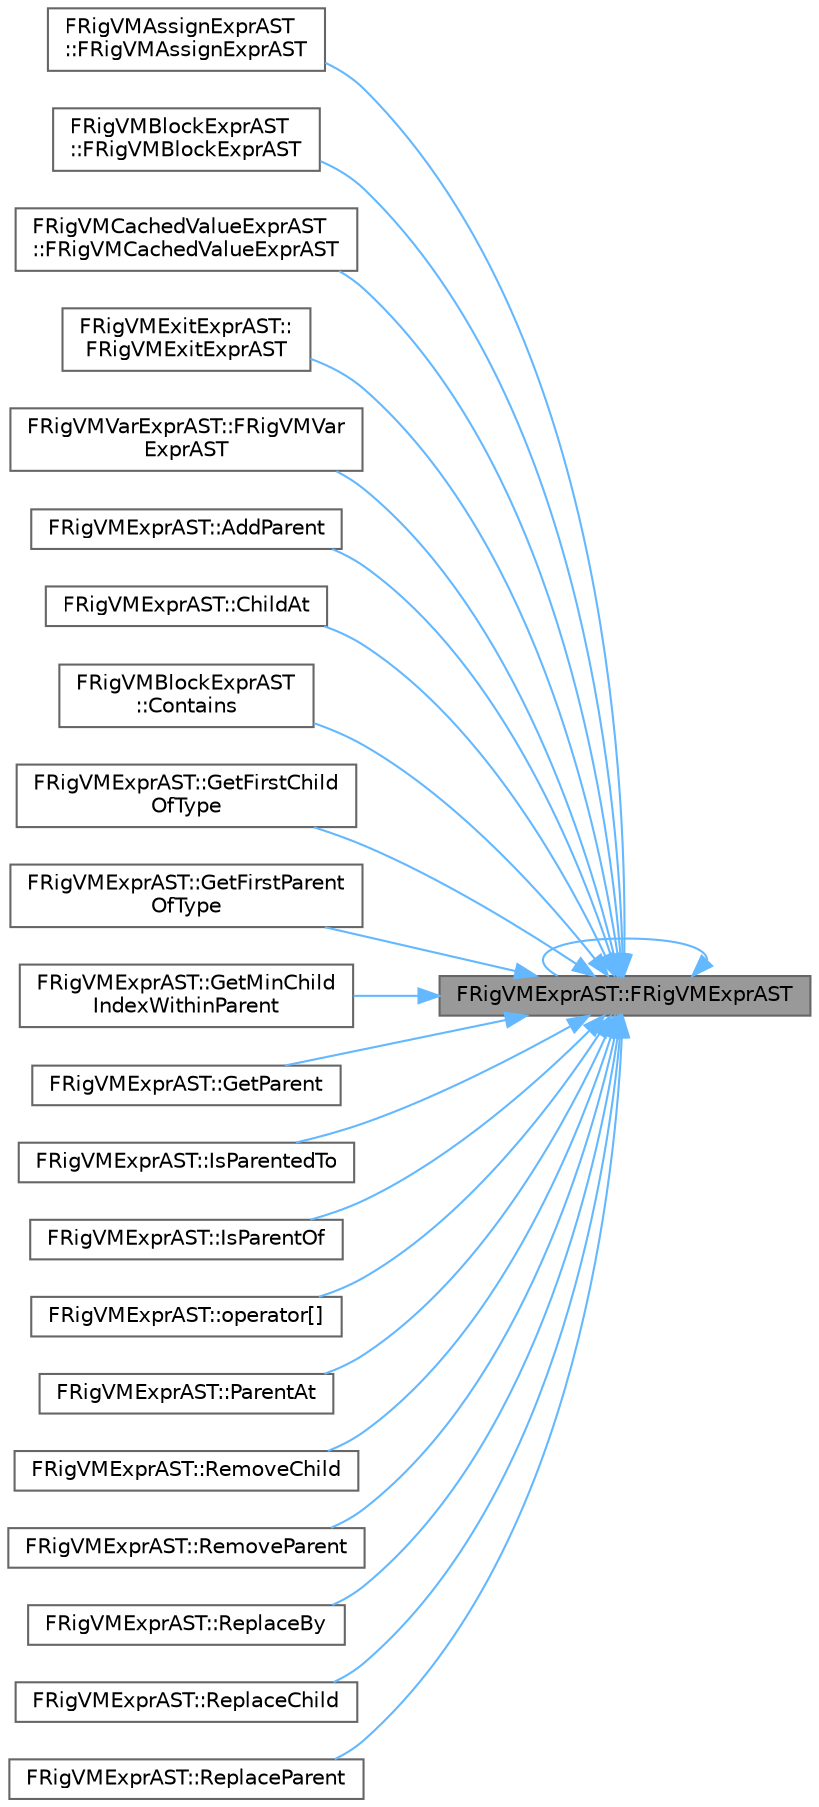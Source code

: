 digraph "FRigVMExprAST::FRigVMExprAST"
{
 // INTERACTIVE_SVG=YES
 // LATEX_PDF_SIZE
  bgcolor="transparent";
  edge [fontname=Helvetica,fontsize=10,labelfontname=Helvetica,labelfontsize=10];
  node [fontname=Helvetica,fontsize=10,shape=box,height=0.2,width=0.4];
  rankdir="RL";
  Node1 [id="Node000001",label="FRigVMExprAST::FRigVMExprAST",height=0.2,width=0.4,color="gray40", fillcolor="grey60", style="filled", fontcolor="black",tooltip=" "];
  Node1 -> Node2 [id="edge1_Node000001_Node000002",dir="back",color="steelblue1",style="solid",tooltip=" "];
  Node2 [id="Node000002",label="FRigVMAssignExprAST\l::FRigVMAssignExprAST",height=0.2,width=0.4,color="grey40", fillcolor="white", style="filled",URL="$d3/d5d/classFRigVMAssignExprAST.html#aac7a765d8a0840ca3cabb97b8a0687c1",tooltip=" "];
  Node1 -> Node3 [id="edge2_Node000001_Node000003",dir="back",color="steelblue1",style="solid",tooltip=" "];
  Node3 [id="Node000003",label="FRigVMBlockExprAST\l::FRigVMBlockExprAST",height=0.2,width=0.4,color="grey40", fillcolor="white", style="filled",URL="$d7/ded/classFRigVMBlockExprAST.html#a5bd650ec5c68c4a7ab98fa0787b6f552",tooltip=" "];
  Node1 -> Node4 [id="edge3_Node000001_Node000004",dir="back",color="steelblue1",style="solid",tooltip=" "];
  Node4 [id="Node000004",label="FRigVMCachedValueExprAST\l::FRigVMCachedValueExprAST",height=0.2,width=0.4,color="grey40", fillcolor="white", style="filled",URL="$dd/d2f/classFRigVMCachedValueExprAST.html#afbbd99381775b707c5a0c7659a2083f5",tooltip=" "];
  Node1 -> Node5 [id="edge4_Node000001_Node000005",dir="back",color="steelblue1",style="solid",tooltip=" "];
  Node5 [id="Node000005",label="FRigVMExitExprAST::\lFRigVMExitExprAST",height=0.2,width=0.4,color="grey40", fillcolor="white", style="filled",URL="$d4/de5/classFRigVMExitExprAST.html#a450cd2427945a44d14ecca577d95fede",tooltip=" "];
  Node1 -> Node1 [id="edge5_Node000001_Node000001",dir="back",color="steelblue1",style="solid",tooltip=" "];
  Node1 -> Node6 [id="edge6_Node000001_Node000006",dir="back",color="steelblue1",style="solid",tooltip=" "];
  Node6 [id="Node000006",label="FRigVMVarExprAST::FRigVMVar\lExprAST",height=0.2,width=0.4,color="grey40", fillcolor="white", style="filled",URL="$dd/d9b/classFRigVMVarExprAST.html#a014815d39313c8c17e4c0b177663452c",tooltip=" "];
  Node1 -> Node7 [id="edge7_Node000001_Node000007",dir="back",color="steelblue1",style="solid",tooltip=" "];
  Node7 [id="Node000007",label="FRigVMExprAST::AddParent",height=0.2,width=0.4,color="grey40", fillcolor="white", style="filled",URL="$de/dbc/classFRigVMExprAST.html#a94a699b3d7e45d50d6820b937911969b",tooltip=" "];
  Node1 -> Node8 [id="edge8_Node000001_Node000008",dir="back",color="steelblue1",style="solid",tooltip=" "];
  Node8 [id="Node000008",label="FRigVMExprAST::ChildAt",height=0.2,width=0.4,color="grey40", fillcolor="white", style="filled",URL="$de/dbc/classFRigVMExprAST.html#abbf7bae4892e84023dd550e4db620fad",tooltip="getter to retrieve a child with a given index"];
  Node1 -> Node9 [id="edge9_Node000001_Node000009",dir="back",color="steelblue1",style="solid",tooltip=" "];
  Node9 [id="Node000009",label="FRigVMBlockExprAST\l::Contains",height=0.2,width=0.4,color="grey40", fillcolor="white", style="filled",URL="$d7/ded/classFRigVMBlockExprAST.html#a28bf07fcd6c998843125a4ec95dfaca2",tooltip=" "];
  Node1 -> Node10 [id="edge10_Node000001_Node000010",dir="back",color="steelblue1",style="solid",tooltip=" "];
  Node10 [id="Node000010",label="FRigVMExprAST::GetFirstChild\lOfType",height=0.2,width=0.4,color="grey40", fillcolor="white", style="filled",URL="$de/dbc/classFRigVMExprAST.html#a2e6f5aa9ea42294cdd8bc27c0371f8eb",tooltip="returns the first parent in the tree of a given type"];
  Node1 -> Node11 [id="edge11_Node000001_Node000011",dir="back",color="steelblue1",style="solid",tooltip=" "];
  Node11 [id="Node000011",label="FRigVMExprAST::GetFirstParent\lOfType",height=0.2,width=0.4,color="grey40", fillcolor="white", style="filled",URL="$de/dbc/classFRigVMExprAST.html#a7854ae149737957cf1168224f303a940",tooltip="returns the first parent in the tree of a given type"];
  Node1 -> Node12 [id="edge12_Node000001_Node000012",dir="back",color="steelblue1",style="solid",tooltip=" "];
  Node12 [id="Node000012",label="FRigVMExprAST::GetMinChild\lIndexWithinParent",height=0.2,width=0.4,color="grey40", fillcolor="white", style="filled",URL="$de/dbc/classFRigVMExprAST.html#a30a2a75705cb146c671779166c689687",tooltip="returns the lowest child index found for this expression within a parent (or INDEX_NONE)"];
  Node1 -> Node13 [id="edge13_Node000001_Node000013",dir="back",color="steelblue1",style="solid",tooltip=" "];
  Node13 [id="Node000013",label="FRigVMExprAST::GetParent",height=0.2,width=0.4,color="grey40", fillcolor="white", style="filled",URL="$de/dbc/classFRigVMExprAST.html#a0b07557f105bddb530278c40f90f4331",tooltip="returns the parent of this expression"];
  Node1 -> Node14 [id="edge14_Node000001_Node000014",dir="back",color="steelblue1",style="solid",tooltip=" "];
  Node14 [id="Node000014",label="FRigVMExprAST::IsParentedTo",height=0.2,width=0.4,color="grey40", fillcolor="white", style="filled",URL="$de/dbc/classFRigVMExprAST.html#a5f43a657c314de7336b5ab42c3aa0e92",tooltip="returns true if a given expression is parented to another expression"];
  Node1 -> Node15 [id="edge15_Node000001_Node000015",dir="back",color="steelblue1",style="solid",tooltip=" "];
  Node15 [id="Node000015",label="FRigVMExprAST::IsParentOf",height=0.2,width=0.4,color="grey40", fillcolor="white", style="filled",URL="$de/dbc/classFRigVMExprAST.html#a89f4fff7f292e464b16b0d393708759c",tooltip="returns true if a given expression is a parent of another expression"];
  Node1 -> Node16 [id="edge16_Node000001_Node000016",dir="back",color="steelblue1",style="solid",tooltip=" "];
  Node16 [id="Node000016",label="FRigVMExprAST::operator[]",height=0.2,width=0.4,color="grey40", fillcolor="white", style="filled",URL="$de/dbc/classFRigVMExprAST.html#ae60ad3d8479ed476bb68b066f173c43b",tooltip="accessor operator for a given child"];
  Node1 -> Node17 [id="edge17_Node000001_Node000017",dir="back",color="steelblue1",style="solid",tooltip=" "];
  Node17 [id="Node000017",label="FRigVMExprAST::ParentAt",height=0.2,width=0.4,color="grey40", fillcolor="white", style="filled",URL="$de/dbc/classFRigVMExprAST.html#a77d82d799e67fe2706ecf422d9a4ea65",tooltip="getter to retrieve a parent with a given index"];
  Node1 -> Node18 [id="edge18_Node000001_Node000018",dir="back",color="steelblue1",style="solid",tooltip=" "];
  Node18 [id="Node000018",label="FRigVMExprAST::RemoveChild",height=0.2,width=0.4,color="grey40", fillcolor="white", style="filled",URL="$de/dbc/classFRigVMExprAST.html#a44174f8bba69a44a8717305d5e1ec792",tooltip=" "];
  Node1 -> Node19 [id="edge19_Node000001_Node000019",dir="back",color="steelblue1",style="solid",tooltip=" "];
  Node19 [id="Node000019",label="FRigVMExprAST::RemoveParent",height=0.2,width=0.4,color="grey40", fillcolor="white", style="filled",URL="$de/dbc/classFRigVMExprAST.html#a6b1577b0037caf76cbe73e39668407fb",tooltip=" "];
  Node1 -> Node20 [id="edge20_Node000001_Node000020",dir="back",color="steelblue1",style="solid",tooltip=" "];
  Node20 [id="Node000020",label="FRigVMExprAST::ReplaceBy",height=0.2,width=0.4,color="grey40", fillcolor="white", style="filled",URL="$de/dbc/classFRigVMExprAST.html#a2dcdd60b4eb3998bb76b24285d5a63a6",tooltip=" "];
  Node1 -> Node21 [id="edge21_Node000001_Node000021",dir="back",color="steelblue1",style="solid",tooltip=" "];
  Node21 [id="Node000021",label="FRigVMExprAST::ReplaceChild",height=0.2,width=0.4,color="grey40", fillcolor="white", style="filled",URL="$de/dbc/classFRigVMExprAST.html#a2e47ef9291e841cc07bb01504079555c",tooltip=" "];
  Node1 -> Node22 [id="edge22_Node000001_Node000022",dir="back",color="steelblue1",style="solid",tooltip=" "];
  Node22 [id="Node000022",label="FRigVMExprAST::ReplaceParent",height=0.2,width=0.4,color="grey40", fillcolor="white", style="filled",URL="$de/dbc/classFRigVMExprAST.html#a0c8efca4c809b3808cf8c82e079037db",tooltip=" "];
}
